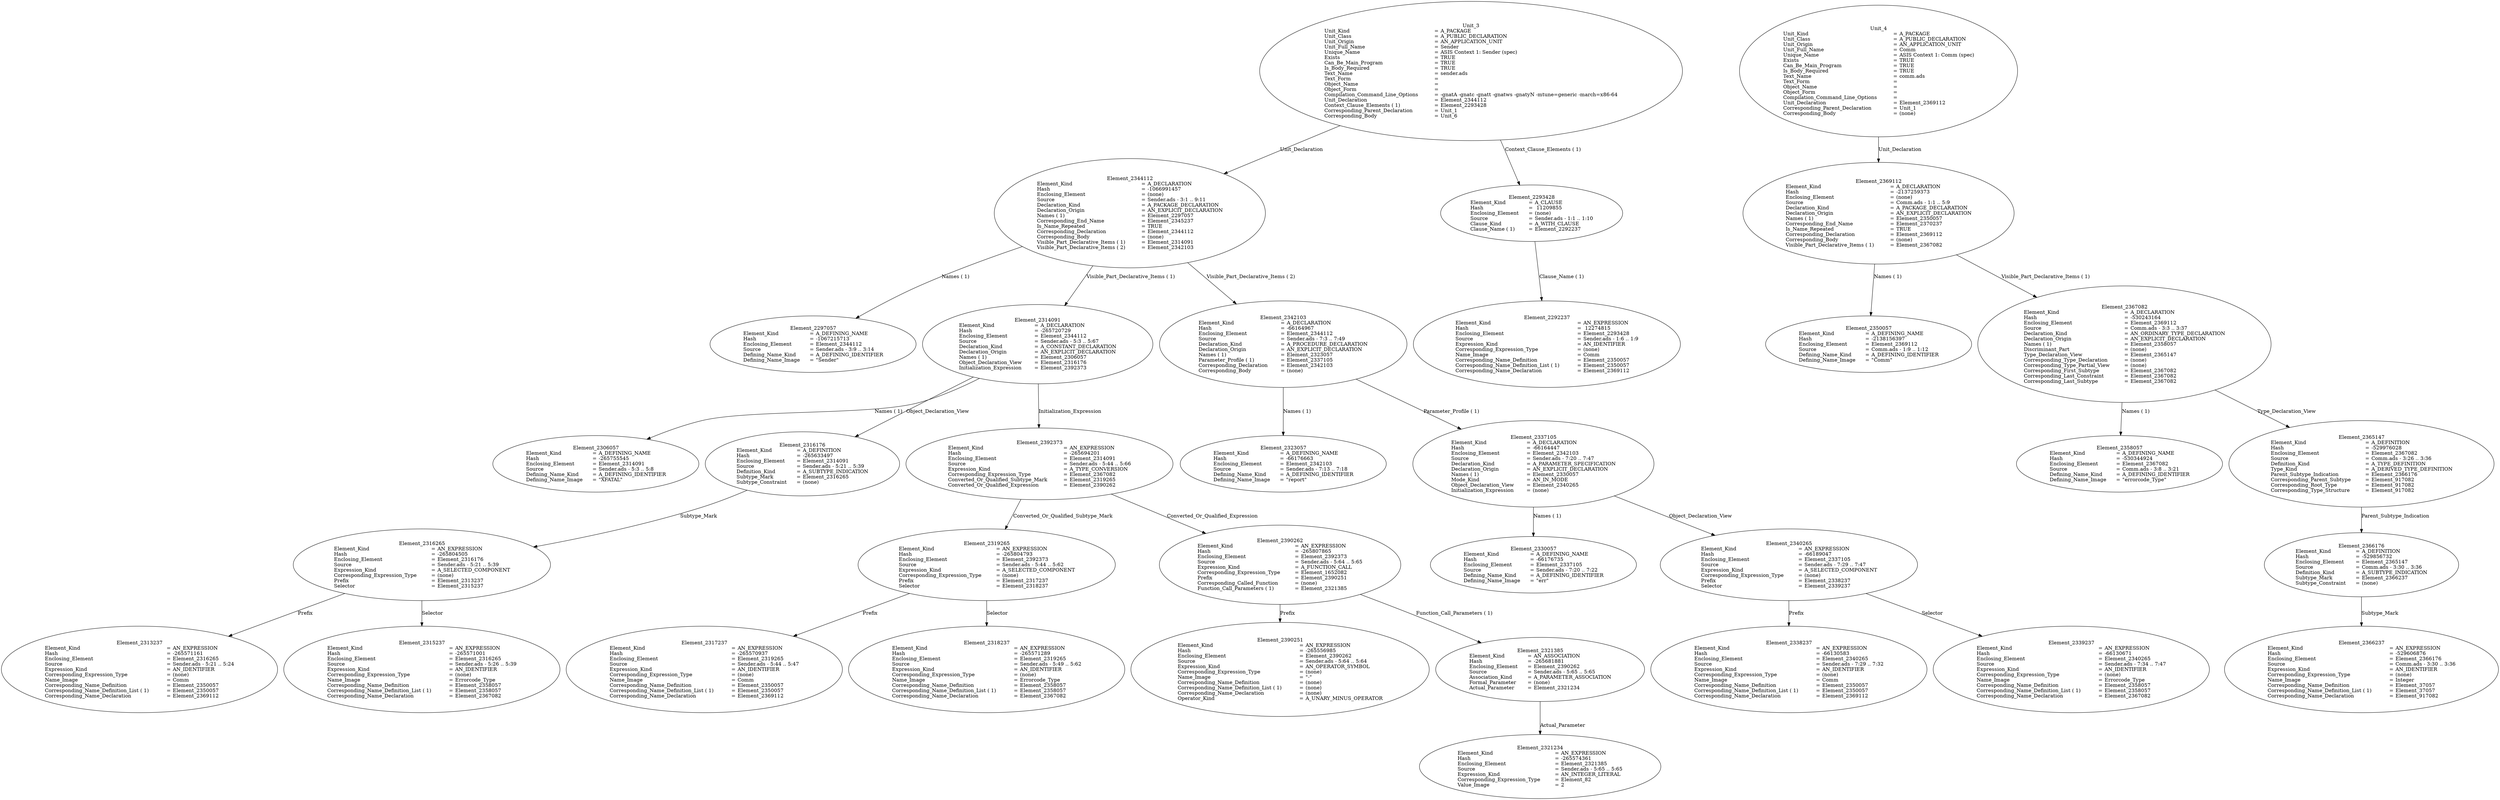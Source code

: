 digraph "sender.adt" {
  Unit_3 -> Element_2344112
      [ label=Unit_Declaration ];
  Unit_3 -> Element_2293428
      [ label="Context_Clause_Elements ( 1)" ];
  Unit_3
      [ label=<<TABLE BORDER="0" CELLBORDER="0" CELLSPACING="0" CELLPADDING="0"> 
          <TR><TD COLSPAN="3">Unit_3</TD></TR>
          <TR><TD ALIGN="LEFT">Unit_Kind   </TD><TD> = </TD><TD ALIGN="LEFT">A_PACKAGE</TD></TR>
          <TR><TD ALIGN="LEFT">Unit_Class   </TD><TD> = </TD><TD ALIGN="LEFT">A_PUBLIC_DECLARATION</TD></TR>
          <TR><TD ALIGN="LEFT">Unit_Origin   </TD><TD> = </TD><TD ALIGN="LEFT">AN_APPLICATION_UNIT</TD></TR>
          <TR><TD ALIGN="LEFT">Unit_Full_Name    </TD><TD> = </TD><TD ALIGN="LEFT">Sender</TD></TR>
          <TR><TD ALIGN="LEFT">Unique_Name   </TD><TD> = </TD><TD ALIGN="LEFT">ASIS Context 1: Sender (spec)</TD></TR>
          <TR><TD ALIGN="LEFT">Exists  </TD><TD> = </TD><TD ALIGN="LEFT">TRUE</TD></TR>
          <TR><TD ALIGN="LEFT">Can_Be_Main_Program     </TD><TD> = </TD><TD ALIGN="LEFT">TRUE</TD></TR>
          <TR><TD ALIGN="LEFT">Is_Body_Required     </TD><TD> = </TD><TD ALIGN="LEFT">TRUE</TD></TR>
          <TR><TD ALIGN="LEFT">Text_Name   </TD><TD> = </TD><TD ALIGN="LEFT">sender.ads</TD></TR>
          <TR><TD ALIGN="LEFT">Text_Form   </TD><TD> = </TD><TD ALIGN="LEFT"></TD></TR>
          <TR><TD ALIGN="LEFT">Object_Name   </TD><TD> = </TD><TD ALIGN="LEFT"></TD></TR>
          <TR><TD ALIGN="LEFT">Object_Form   </TD><TD> = </TD><TD ALIGN="LEFT"></TD></TR>
          <TR><TD ALIGN="LEFT">Compilation_Command_Line_Options         </TD><TD> = </TD><TD ALIGN="LEFT">-gnatA -gnatc -gnatt -gnatws -gnatyN -mtune=generic -march=x86-64</TD></TR>
          <TR><TD ALIGN="LEFT">Unit_Declaration     </TD><TD> = </TD><TD ALIGN="LEFT">Element_2344112</TD></TR>
          <TR><TD ALIGN="LEFT">Context_Clause_Elements ( 1)        </TD><TD> = </TD><TD ALIGN="LEFT">Element_2293428</TD></TR>
          <TR><TD ALIGN="LEFT">Corresponding_Parent_Declaration         </TD><TD> = </TD><TD ALIGN="LEFT">Unit_1</TD></TR>
          <TR><TD ALIGN="LEFT">Corresponding_Body     </TD><TD> = </TD><TD ALIGN="LEFT">Unit_6</TD></TR>
          </TABLE>> ];
  Element_2293428 -> Element_2292237
      [ label="Clause_Name ( 1)" ];
  Element_2293428
      [ label=<<TABLE BORDER="0" CELLBORDER="0" CELLSPACING="0" CELLPADDING="0"> 
          <TR><TD COLSPAN="3">Element_2293428</TD></TR>
          <TR><TD ALIGN="LEFT">Element_Kind    </TD><TD> = </TD><TD ALIGN="LEFT">A_CLAUSE</TD></TR>
          <TR><TD ALIGN="LEFT">Hash  </TD><TD> = </TD><TD ALIGN="LEFT"> 11209855</TD></TR>
          <TR><TD ALIGN="LEFT">Enclosing_Element     </TD><TD> = </TD><TD ALIGN="LEFT">(none)</TD></TR>
          <TR><TD ALIGN="LEFT">Source  </TD><TD> = </TD><TD ALIGN="LEFT">Sender.ads - 1:1 .. 1:10</TD></TR>
          <TR><TD ALIGN="LEFT">Clause_Kind   </TD><TD> = </TD><TD ALIGN="LEFT">A_WITH_CLAUSE</TD></TR>
          <TR><TD ALIGN="LEFT">Clause_Name ( 1)     </TD><TD> = </TD><TD ALIGN="LEFT">Element_2292237</TD></TR>
          </TABLE>> ];
  Element_2292237
      [ label=<<TABLE BORDER="0" CELLBORDER="0" CELLSPACING="0" CELLPADDING="0"> 
          <TR><TD COLSPAN="3">Element_2292237</TD></TR>
          <TR><TD ALIGN="LEFT">Element_Kind    </TD><TD> = </TD><TD ALIGN="LEFT">AN_EXPRESSION</TD></TR>
          <TR><TD ALIGN="LEFT">Hash  </TD><TD> = </TD><TD ALIGN="LEFT"> 12274815</TD></TR>
          <TR><TD ALIGN="LEFT">Enclosing_Element     </TD><TD> = </TD><TD ALIGN="LEFT">Element_2293428</TD></TR>
          <TR><TD ALIGN="LEFT">Source  </TD><TD> = </TD><TD ALIGN="LEFT">Sender.ads - 1:6 .. 1:9</TD></TR>
          <TR><TD ALIGN="LEFT">Expression_Kind    </TD><TD> = </TD><TD ALIGN="LEFT">AN_IDENTIFIER</TD></TR>
          <TR><TD ALIGN="LEFT">Corresponding_Expression_Type        </TD><TD> = </TD><TD ALIGN="LEFT">(none)</TD></TR>
          <TR><TD ALIGN="LEFT">Name_Image   </TD><TD> = </TD><TD ALIGN="LEFT">Comm</TD></TR>
          <TR><TD ALIGN="LEFT">Corresponding_Name_Definition        </TD><TD> = </TD><TD ALIGN="LEFT">Element_2350057</TD></TR>
          <TR><TD ALIGN="LEFT">Corresponding_Name_Definition_List ( 1)          </TD><TD> = </TD><TD ALIGN="LEFT">Element_2350057</TD></TR>
          <TR><TD ALIGN="LEFT">Corresponding_Name_Declaration        </TD><TD> = </TD><TD ALIGN="LEFT">Element_2369112</TD></TR>
          </TABLE>> ];
  Element_2344112 -> Element_2297057
      [ label="Names ( 1)" ];
  Element_2344112 -> Element_2314091
      [ label="Visible_Part_Declarative_Items ( 1)" ];
  Element_2344112 -> Element_2342103
      [ label="Visible_Part_Declarative_Items ( 2)" ];
  Element_2344112
      [ label=<<TABLE BORDER="0" CELLBORDER="0" CELLSPACING="0" CELLPADDING="0"> 
          <TR><TD COLSPAN="3">Element_2344112</TD></TR>
          <TR><TD ALIGN="LEFT">Element_Kind    </TD><TD> = </TD><TD ALIGN="LEFT">A_DECLARATION</TD></TR>
          <TR><TD ALIGN="LEFT">Hash  </TD><TD> = </TD><TD ALIGN="LEFT">-1066991457</TD></TR>
          <TR><TD ALIGN="LEFT">Enclosing_Element     </TD><TD> = </TD><TD ALIGN="LEFT">(none)</TD></TR>
          <TR><TD ALIGN="LEFT">Source  </TD><TD> = </TD><TD ALIGN="LEFT">Sender.ads - 3:1 .. 9:11</TD></TR>
          <TR><TD ALIGN="LEFT">Declaration_Kind     </TD><TD> = </TD><TD ALIGN="LEFT">A_PACKAGE_DECLARATION</TD></TR>
          <TR><TD ALIGN="LEFT">Declaration_Origin     </TD><TD> = </TD><TD ALIGN="LEFT">AN_EXPLICIT_DECLARATION</TD></TR>
          <TR><TD ALIGN="LEFT">Names ( 1)   </TD><TD> = </TD><TD ALIGN="LEFT">Element_2297057</TD></TR>
          <TR><TD ALIGN="LEFT">Corresponding_End_Name      </TD><TD> = </TD><TD ALIGN="LEFT">Element_2345237</TD></TR>
          <TR><TD ALIGN="LEFT">Is_Name_Repeated     </TD><TD> = </TD><TD ALIGN="LEFT">TRUE</TD></TR>
          <TR><TD ALIGN="LEFT">Corresponding_Declaration       </TD><TD> = </TD><TD ALIGN="LEFT">Element_2344112</TD></TR>
          <TR><TD ALIGN="LEFT">Corresponding_Body     </TD><TD> = </TD><TD ALIGN="LEFT">(none)</TD></TR>
          <TR><TD ALIGN="LEFT">Visible_Part_Declarative_Items ( 1)         </TD><TD> = </TD><TD ALIGN="LEFT">Element_2314091</TD></TR>
          <TR><TD ALIGN="LEFT">Visible_Part_Declarative_Items ( 2)         </TD><TD> = </TD><TD ALIGN="LEFT">Element_2342103</TD></TR>
          </TABLE>> ];
  Element_2297057
      [ label=<<TABLE BORDER="0" CELLBORDER="0" CELLSPACING="0" CELLPADDING="0"> 
          <TR><TD COLSPAN="3">Element_2297057</TD></TR>
          <TR><TD ALIGN="LEFT">Element_Kind    </TD><TD> = </TD><TD ALIGN="LEFT">A_DEFINING_NAME</TD></TR>
          <TR><TD ALIGN="LEFT">Hash  </TD><TD> = </TD><TD ALIGN="LEFT">-1067215713</TD></TR>
          <TR><TD ALIGN="LEFT">Enclosing_Element     </TD><TD> = </TD><TD ALIGN="LEFT">Element_2344112</TD></TR>
          <TR><TD ALIGN="LEFT">Source  </TD><TD> = </TD><TD ALIGN="LEFT">Sender.ads - 3:9 .. 3:14</TD></TR>
          <TR><TD ALIGN="LEFT">Defining_Name_Kind     </TD><TD> = </TD><TD ALIGN="LEFT">A_DEFINING_IDENTIFIER</TD></TR>
          <TR><TD ALIGN="LEFT">Defining_Name_Image     </TD><TD> = </TD><TD ALIGN="LEFT">"Sender"</TD></TR>
          </TABLE>> ];
  Element_2314091 -> Element_2306057
      [ label="Names ( 1)" ];
  Element_2314091 -> Element_2316176
      [ label=Object_Declaration_View ];
  Element_2314091 -> Element_2392373
      [ label=Initialization_Expression ];
  Element_2314091
      [ label=<<TABLE BORDER="0" CELLBORDER="0" CELLSPACING="0" CELLPADDING="0"> 
          <TR><TD COLSPAN="3">Element_2314091</TD></TR>
          <TR><TD ALIGN="LEFT">Element_Kind    </TD><TD> = </TD><TD ALIGN="LEFT">A_DECLARATION</TD></TR>
          <TR><TD ALIGN="LEFT">Hash  </TD><TD> = </TD><TD ALIGN="LEFT">-265720729</TD></TR>
          <TR><TD ALIGN="LEFT">Enclosing_Element     </TD><TD> = </TD><TD ALIGN="LEFT">Element_2344112</TD></TR>
          <TR><TD ALIGN="LEFT">Source  </TD><TD> = </TD><TD ALIGN="LEFT">Sender.ads - 5:3 .. 5:67</TD></TR>
          <TR><TD ALIGN="LEFT">Declaration_Kind     </TD><TD> = </TD><TD ALIGN="LEFT">A_CONSTANT_DECLARATION</TD></TR>
          <TR><TD ALIGN="LEFT">Declaration_Origin     </TD><TD> = </TD><TD ALIGN="LEFT">AN_EXPLICIT_DECLARATION</TD></TR>
          <TR><TD ALIGN="LEFT">Names ( 1)   </TD><TD> = </TD><TD ALIGN="LEFT">Element_2306057</TD></TR>
          <TR><TD ALIGN="LEFT">Object_Declaration_View      </TD><TD> = </TD><TD ALIGN="LEFT">Element_2316176</TD></TR>
          <TR><TD ALIGN="LEFT">Initialization_Expression       </TD><TD> = </TD><TD ALIGN="LEFT">Element_2392373</TD></TR>
          </TABLE>> ];
  Element_2306057
      [ label=<<TABLE BORDER="0" CELLBORDER="0" CELLSPACING="0" CELLPADDING="0"> 
          <TR><TD COLSPAN="3">Element_2306057</TD></TR>
          <TR><TD ALIGN="LEFT">Element_Kind    </TD><TD> = </TD><TD ALIGN="LEFT">A_DEFINING_NAME</TD></TR>
          <TR><TD ALIGN="LEFT">Hash  </TD><TD> = </TD><TD ALIGN="LEFT">-265755545</TD></TR>
          <TR><TD ALIGN="LEFT">Enclosing_Element     </TD><TD> = </TD><TD ALIGN="LEFT">Element_2314091</TD></TR>
          <TR><TD ALIGN="LEFT">Source  </TD><TD> = </TD><TD ALIGN="LEFT">Sender.ads - 5:3 .. 5:8</TD></TR>
          <TR><TD ALIGN="LEFT">Defining_Name_Kind     </TD><TD> = </TD><TD ALIGN="LEFT">A_DEFINING_IDENTIFIER</TD></TR>
          <TR><TD ALIGN="LEFT">Defining_Name_Image     </TD><TD> = </TD><TD ALIGN="LEFT">"XFATAL"</TD></TR>
          </TABLE>> ];
  Element_2316176 -> Element_2316265
      [ label=Subtype_Mark ];
  Element_2316176
      [ label=<<TABLE BORDER="0" CELLBORDER="0" CELLSPACING="0" CELLPADDING="0"> 
          <TR><TD COLSPAN="3">Element_2316176</TD></TR>
          <TR><TD ALIGN="LEFT">Element_Kind    </TD><TD> = </TD><TD ALIGN="LEFT">A_DEFINITION</TD></TR>
          <TR><TD ALIGN="LEFT">Hash  </TD><TD> = </TD><TD ALIGN="LEFT">-265633497</TD></TR>
          <TR><TD ALIGN="LEFT">Enclosing_Element     </TD><TD> = </TD><TD ALIGN="LEFT">Element_2314091</TD></TR>
          <TR><TD ALIGN="LEFT">Source  </TD><TD> = </TD><TD ALIGN="LEFT">Sender.ads - 5:21 .. 5:39</TD></TR>
          <TR><TD ALIGN="LEFT">Definition_Kind    </TD><TD> = </TD><TD ALIGN="LEFT">A_SUBTYPE_INDICATION</TD></TR>
          <TR><TD ALIGN="LEFT">Subtype_Mark    </TD><TD> = </TD><TD ALIGN="LEFT">Element_2316265</TD></TR>
          <TR><TD ALIGN="LEFT">Subtype_Constraint     </TD><TD> = </TD><TD ALIGN="LEFT">(none)</TD></TR>
          </TABLE>> ];
  Element_2316265 -> Element_2313237
      [ label=Prefix ];
  Element_2316265 -> Element_2315237
      [ label=Selector ];
  Element_2316265
      [ label=<<TABLE BORDER="0" CELLBORDER="0" CELLSPACING="0" CELLPADDING="0"> 
          <TR><TD COLSPAN="3">Element_2316265</TD></TR>
          <TR><TD ALIGN="LEFT">Element_Kind    </TD><TD> = </TD><TD ALIGN="LEFT">AN_EXPRESSION</TD></TR>
          <TR><TD ALIGN="LEFT">Hash  </TD><TD> = </TD><TD ALIGN="LEFT">-265804505</TD></TR>
          <TR><TD ALIGN="LEFT">Enclosing_Element     </TD><TD> = </TD><TD ALIGN="LEFT">Element_2316176</TD></TR>
          <TR><TD ALIGN="LEFT">Source  </TD><TD> = </TD><TD ALIGN="LEFT">Sender.ads - 5:21 .. 5:39</TD></TR>
          <TR><TD ALIGN="LEFT">Expression_Kind    </TD><TD> = </TD><TD ALIGN="LEFT">A_SELECTED_COMPONENT</TD></TR>
          <TR><TD ALIGN="LEFT">Corresponding_Expression_Type        </TD><TD> = </TD><TD ALIGN="LEFT">(none)</TD></TR>
          <TR><TD ALIGN="LEFT">Prefix  </TD><TD> = </TD><TD ALIGN="LEFT">Element_2313237</TD></TR>
          <TR><TD ALIGN="LEFT">Selector   </TD><TD> = </TD><TD ALIGN="LEFT">Element_2315237</TD></TR>
          </TABLE>> ];
  Element_2313237
      [ label=<<TABLE BORDER="0" CELLBORDER="0" CELLSPACING="0" CELLPADDING="0"> 
          <TR><TD COLSPAN="3">Element_2313237</TD></TR>
          <TR><TD ALIGN="LEFT">Element_Kind    </TD><TD> = </TD><TD ALIGN="LEFT">AN_EXPRESSION</TD></TR>
          <TR><TD ALIGN="LEFT">Hash  </TD><TD> = </TD><TD ALIGN="LEFT">-265571161</TD></TR>
          <TR><TD ALIGN="LEFT">Enclosing_Element     </TD><TD> = </TD><TD ALIGN="LEFT">Element_2316265</TD></TR>
          <TR><TD ALIGN="LEFT">Source  </TD><TD> = </TD><TD ALIGN="LEFT">Sender.ads - 5:21 .. 5:24</TD></TR>
          <TR><TD ALIGN="LEFT">Expression_Kind    </TD><TD> = </TD><TD ALIGN="LEFT">AN_IDENTIFIER</TD></TR>
          <TR><TD ALIGN="LEFT">Corresponding_Expression_Type        </TD><TD> = </TD><TD ALIGN="LEFT">(none)</TD></TR>
          <TR><TD ALIGN="LEFT">Name_Image   </TD><TD> = </TD><TD ALIGN="LEFT">Comm</TD></TR>
          <TR><TD ALIGN="LEFT">Corresponding_Name_Definition        </TD><TD> = </TD><TD ALIGN="LEFT">Element_2350057</TD></TR>
          <TR><TD ALIGN="LEFT">Corresponding_Name_Definition_List ( 1)          </TD><TD> = </TD><TD ALIGN="LEFT">Element_2350057</TD></TR>
          <TR><TD ALIGN="LEFT">Corresponding_Name_Declaration        </TD><TD> = </TD><TD ALIGN="LEFT">Element_2369112</TD></TR>
          </TABLE>> ];
  Element_2315237
      [ label=<<TABLE BORDER="0" CELLBORDER="0" CELLSPACING="0" CELLPADDING="0"> 
          <TR><TD COLSPAN="3">Element_2315237</TD></TR>
          <TR><TD ALIGN="LEFT">Element_Kind    </TD><TD> = </TD><TD ALIGN="LEFT">AN_EXPRESSION</TD></TR>
          <TR><TD ALIGN="LEFT">Hash  </TD><TD> = </TD><TD ALIGN="LEFT">-265571001</TD></TR>
          <TR><TD ALIGN="LEFT">Enclosing_Element     </TD><TD> = </TD><TD ALIGN="LEFT">Element_2316265</TD></TR>
          <TR><TD ALIGN="LEFT">Source  </TD><TD> = </TD><TD ALIGN="LEFT">Sender.ads - 5:26 .. 5:39</TD></TR>
          <TR><TD ALIGN="LEFT">Expression_Kind    </TD><TD> = </TD><TD ALIGN="LEFT">AN_IDENTIFIER</TD></TR>
          <TR><TD ALIGN="LEFT">Corresponding_Expression_Type        </TD><TD> = </TD><TD ALIGN="LEFT">(none)</TD></TR>
          <TR><TD ALIGN="LEFT">Name_Image   </TD><TD> = </TD><TD ALIGN="LEFT">Errorcode_Type</TD></TR>
          <TR><TD ALIGN="LEFT">Corresponding_Name_Definition        </TD><TD> = </TD><TD ALIGN="LEFT">Element_2358057</TD></TR>
          <TR><TD ALIGN="LEFT">Corresponding_Name_Definition_List ( 1)          </TD><TD> = </TD><TD ALIGN="LEFT">Element_2358057</TD></TR>
          <TR><TD ALIGN="LEFT">Corresponding_Name_Declaration        </TD><TD> = </TD><TD ALIGN="LEFT">Element_2367082</TD></TR>
          </TABLE>> ];
  Element_2392373 -> Element_2319265
      [ label=Converted_Or_Qualified_Subtype_Mark ];
  Element_2392373 -> Element_2390262
      [ label=Converted_Or_Qualified_Expression ];
  Element_2392373
      [ label=<<TABLE BORDER="0" CELLBORDER="0" CELLSPACING="0" CELLPADDING="0"> 
          <TR><TD COLSPAN="3">Element_2392373</TD></TR>
          <TR><TD ALIGN="LEFT">Element_Kind    </TD><TD> = </TD><TD ALIGN="LEFT">AN_EXPRESSION</TD></TR>
          <TR><TD ALIGN="LEFT">Hash  </TD><TD> = </TD><TD ALIGN="LEFT">-265694201</TD></TR>
          <TR><TD ALIGN="LEFT">Enclosing_Element     </TD><TD> = </TD><TD ALIGN="LEFT">Element_2314091</TD></TR>
          <TR><TD ALIGN="LEFT">Source  </TD><TD> = </TD><TD ALIGN="LEFT">Sender.ads - 5:44 .. 5:66</TD></TR>
          <TR><TD ALIGN="LEFT">Expression_Kind    </TD><TD> = </TD><TD ALIGN="LEFT">A_TYPE_CONVERSION</TD></TR>
          <TR><TD ALIGN="LEFT">Corresponding_Expression_Type        </TD><TD> = </TD><TD ALIGN="LEFT">Element_2367082</TD></TR>
          <TR><TD ALIGN="LEFT">Converted_Or_Qualified_Subtype_Mark         </TD><TD> = </TD><TD ALIGN="LEFT">Element_2319265</TD></TR>
          <TR><TD ALIGN="LEFT">Converted_Or_Qualified_Expression         </TD><TD> = </TD><TD ALIGN="LEFT">Element_2390262</TD></TR>
          </TABLE>> ];
  Element_2319265 -> Element_2317237
      [ label=Prefix ];
  Element_2319265 -> Element_2318237
      [ label=Selector ];
  Element_2319265
      [ label=<<TABLE BORDER="0" CELLBORDER="0" CELLSPACING="0" CELLPADDING="0"> 
          <TR><TD COLSPAN="3">Element_2319265</TD></TR>
          <TR><TD ALIGN="LEFT">Element_Kind    </TD><TD> = </TD><TD ALIGN="LEFT">AN_EXPRESSION</TD></TR>
          <TR><TD ALIGN="LEFT">Hash  </TD><TD> = </TD><TD ALIGN="LEFT">-265804793</TD></TR>
          <TR><TD ALIGN="LEFT">Enclosing_Element     </TD><TD> = </TD><TD ALIGN="LEFT">Element_2392373</TD></TR>
          <TR><TD ALIGN="LEFT">Source  </TD><TD> = </TD><TD ALIGN="LEFT">Sender.ads - 5:44 .. 5:62</TD></TR>
          <TR><TD ALIGN="LEFT">Expression_Kind    </TD><TD> = </TD><TD ALIGN="LEFT">A_SELECTED_COMPONENT</TD></TR>
          <TR><TD ALIGN="LEFT">Corresponding_Expression_Type        </TD><TD> = </TD><TD ALIGN="LEFT">(none)</TD></TR>
          <TR><TD ALIGN="LEFT">Prefix  </TD><TD> = </TD><TD ALIGN="LEFT">Element_2317237</TD></TR>
          <TR><TD ALIGN="LEFT">Selector   </TD><TD> = </TD><TD ALIGN="LEFT">Element_2318237</TD></TR>
          </TABLE>> ];
  Element_2317237
      [ label=<<TABLE BORDER="0" CELLBORDER="0" CELLSPACING="0" CELLPADDING="0"> 
          <TR><TD COLSPAN="3">Element_2317237</TD></TR>
          <TR><TD ALIGN="LEFT">Element_Kind    </TD><TD> = </TD><TD ALIGN="LEFT">AN_EXPRESSION</TD></TR>
          <TR><TD ALIGN="LEFT">Hash  </TD><TD> = </TD><TD ALIGN="LEFT">-265570937</TD></TR>
          <TR><TD ALIGN="LEFT">Enclosing_Element     </TD><TD> = </TD><TD ALIGN="LEFT">Element_2319265</TD></TR>
          <TR><TD ALIGN="LEFT">Source  </TD><TD> = </TD><TD ALIGN="LEFT">Sender.ads - 5:44 .. 5:47</TD></TR>
          <TR><TD ALIGN="LEFT">Expression_Kind    </TD><TD> = </TD><TD ALIGN="LEFT">AN_IDENTIFIER</TD></TR>
          <TR><TD ALIGN="LEFT">Corresponding_Expression_Type        </TD><TD> = </TD><TD ALIGN="LEFT">(none)</TD></TR>
          <TR><TD ALIGN="LEFT">Name_Image   </TD><TD> = </TD><TD ALIGN="LEFT">Comm</TD></TR>
          <TR><TD ALIGN="LEFT">Corresponding_Name_Definition        </TD><TD> = </TD><TD ALIGN="LEFT">Element_2350057</TD></TR>
          <TR><TD ALIGN="LEFT">Corresponding_Name_Definition_List ( 1)          </TD><TD> = </TD><TD ALIGN="LEFT">Element_2350057</TD></TR>
          <TR><TD ALIGN="LEFT">Corresponding_Name_Declaration        </TD><TD> = </TD><TD ALIGN="LEFT">Element_2369112</TD></TR>
          </TABLE>> ];
  Element_2318237
      [ label=<<TABLE BORDER="0" CELLBORDER="0" CELLSPACING="0" CELLPADDING="0"> 
          <TR><TD COLSPAN="3">Element_2318237</TD></TR>
          <TR><TD ALIGN="LEFT">Element_Kind    </TD><TD> = </TD><TD ALIGN="LEFT">AN_EXPRESSION</TD></TR>
          <TR><TD ALIGN="LEFT">Hash  </TD><TD> = </TD><TD ALIGN="LEFT">-265571289</TD></TR>
          <TR><TD ALIGN="LEFT">Enclosing_Element     </TD><TD> = </TD><TD ALIGN="LEFT">Element_2319265</TD></TR>
          <TR><TD ALIGN="LEFT">Source  </TD><TD> = </TD><TD ALIGN="LEFT">Sender.ads - 5:49 .. 5:62</TD></TR>
          <TR><TD ALIGN="LEFT">Expression_Kind    </TD><TD> = </TD><TD ALIGN="LEFT">AN_IDENTIFIER</TD></TR>
          <TR><TD ALIGN="LEFT">Corresponding_Expression_Type        </TD><TD> = </TD><TD ALIGN="LEFT">(none)</TD></TR>
          <TR><TD ALIGN="LEFT">Name_Image   </TD><TD> = </TD><TD ALIGN="LEFT">Errorcode_Type</TD></TR>
          <TR><TD ALIGN="LEFT">Corresponding_Name_Definition        </TD><TD> = </TD><TD ALIGN="LEFT">Element_2358057</TD></TR>
          <TR><TD ALIGN="LEFT">Corresponding_Name_Definition_List ( 1)          </TD><TD> = </TD><TD ALIGN="LEFT">Element_2358057</TD></TR>
          <TR><TD ALIGN="LEFT">Corresponding_Name_Declaration        </TD><TD> = </TD><TD ALIGN="LEFT">Element_2367082</TD></TR>
          </TABLE>> ];
  Element_2390262 -> Element_2390251
      [ label=Prefix ];
  Element_2390262 -> Element_2321385
      [ label="Function_Call_Parameters ( 1)" ];
  Element_2390262
      [ label=<<TABLE BORDER="0" CELLBORDER="0" CELLSPACING="0" CELLPADDING="0"> 
          <TR><TD COLSPAN="3">Element_2390262</TD></TR>
          <TR><TD ALIGN="LEFT">Element_Kind    </TD><TD> = </TD><TD ALIGN="LEFT">AN_EXPRESSION</TD></TR>
          <TR><TD ALIGN="LEFT">Hash  </TD><TD> = </TD><TD ALIGN="LEFT">-265807865</TD></TR>
          <TR><TD ALIGN="LEFT">Enclosing_Element     </TD><TD> = </TD><TD ALIGN="LEFT">Element_2392373</TD></TR>
          <TR><TD ALIGN="LEFT">Source  </TD><TD> = </TD><TD ALIGN="LEFT">Sender.ads - 5:64 .. 5:65</TD></TR>
          <TR><TD ALIGN="LEFT">Expression_Kind    </TD><TD> = </TD><TD ALIGN="LEFT">A_FUNCTION_CALL</TD></TR>
          <TR><TD ALIGN="LEFT">Corresponding_Expression_Type        </TD><TD> = </TD><TD ALIGN="LEFT">Element_1652082</TD></TR>
          <TR><TD ALIGN="LEFT">Prefix  </TD><TD> = </TD><TD ALIGN="LEFT">Element_2390251</TD></TR>
          <TR><TD ALIGN="LEFT">Corresponding_Called_Function        </TD><TD> = </TD><TD ALIGN="LEFT">(none)</TD></TR>
          <TR><TD ALIGN="LEFT">Function_Call_Parameters ( 1)        </TD><TD> = </TD><TD ALIGN="LEFT">Element_2321385</TD></TR>
          </TABLE>> ];
  Element_2390251
      [ label=<<TABLE BORDER="0" CELLBORDER="0" CELLSPACING="0" CELLPADDING="0"> 
          <TR><TD COLSPAN="3">Element_2390251</TD></TR>
          <TR><TD ALIGN="LEFT">Element_Kind    </TD><TD> = </TD><TD ALIGN="LEFT">AN_EXPRESSION</TD></TR>
          <TR><TD ALIGN="LEFT">Hash  </TD><TD> = </TD><TD ALIGN="LEFT">-265556985</TD></TR>
          <TR><TD ALIGN="LEFT">Enclosing_Element     </TD><TD> = </TD><TD ALIGN="LEFT">Element_2390262</TD></TR>
          <TR><TD ALIGN="LEFT">Source  </TD><TD> = </TD><TD ALIGN="LEFT">Sender.ads - 5:64 .. 5:64</TD></TR>
          <TR><TD ALIGN="LEFT">Expression_Kind    </TD><TD> = </TD><TD ALIGN="LEFT">AN_OPERATOR_SYMBOL</TD></TR>
          <TR><TD ALIGN="LEFT">Corresponding_Expression_Type        </TD><TD> = </TD><TD ALIGN="LEFT">(none)</TD></TR>
          <TR><TD ALIGN="LEFT">Name_Image   </TD><TD> = </TD><TD ALIGN="LEFT">"-"</TD></TR>
          <TR><TD ALIGN="LEFT">Corresponding_Name_Definition        </TD><TD> = </TD><TD ALIGN="LEFT">(none)</TD></TR>
          <TR><TD ALIGN="LEFT">Corresponding_Name_Definition_List ( 1)          </TD><TD> = </TD><TD ALIGN="LEFT">(none)</TD></TR>
          <TR><TD ALIGN="LEFT">Corresponding_Name_Declaration        </TD><TD> = </TD><TD ALIGN="LEFT">(none)</TD></TR>
          <TR><TD ALIGN="LEFT">Operator_Kind    </TD><TD> = </TD><TD ALIGN="LEFT">A_UNARY_MINUS_OPERATOR</TD></TR>
          </TABLE>> ];
  Element_2321385 -> Element_2321234
      [ label=Actual_Parameter ];
  Element_2321385
      [ label=<<TABLE BORDER="0" CELLBORDER="0" CELLSPACING="0" CELLPADDING="0"> 
          <TR><TD COLSPAN="3">Element_2321385</TD></TR>
          <TR><TD ALIGN="LEFT">Element_Kind    </TD><TD> = </TD><TD ALIGN="LEFT">AN_ASSOCIATION</TD></TR>
          <TR><TD ALIGN="LEFT">Hash  </TD><TD> = </TD><TD ALIGN="LEFT">-265681881</TD></TR>
          <TR><TD ALIGN="LEFT">Enclosing_Element     </TD><TD> = </TD><TD ALIGN="LEFT">Element_2390262</TD></TR>
          <TR><TD ALIGN="LEFT">Source  </TD><TD> = </TD><TD ALIGN="LEFT">Sender.ads - 5:65 .. 5:65</TD></TR>
          <TR><TD ALIGN="LEFT">Association_Kind     </TD><TD> = </TD><TD ALIGN="LEFT">A_PARAMETER_ASSOCIATION</TD></TR>
          <TR><TD ALIGN="LEFT">Formal_Parameter     </TD><TD> = </TD><TD ALIGN="LEFT">(none)</TD></TR>
          <TR><TD ALIGN="LEFT">Actual_Parameter     </TD><TD> = </TD><TD ALIGN="LEFT">Element_2321234</TD></TR>
          </TABLE>> ];
  Element_2321234
      [ label=<<TABLE BORDER="0" CELLBORDER="0" CELLSPACING="0" CELLPADDING="0"> 
          <TR><TD COLSPAN="3">Element_2321234</TD></TR>
          <TR><TD ALIGN="LEFT">Element_Kind    </TD><TD> = </TD><TD ALIGN="LEFT">AN_EXPRESSION</TD></TR>
          <TR><TD ALIGN="LEFT">Hash  </TD><TD> = </TD><TD ALIGN="LEFT">-265574361</TD></TR>
          <TR><TD ALIGN="LEFT">Enclosing_Element     </TD><TD> = </TD><TD ALIGN="LEFT">Element_2321385</TD></TR>
          <TR><TD ALIGN="LEFT">Source  </TD><TD> = </TD><TD ALIGN="LEFT">Sender.ads - 5:65 .. 5:65</TD></TR>
          <TR><TD ALIGN="LEFT">Expression_Kind    </TD><TD> = </TD><TD ALIGN="LEFT">AN_INTEGER_LITERAL</TD></TR>
          <TR><TD ALIGN="LEFT">Corresponding_Expression_Type        </TD><TD> = </TD><TD ALIGN="LEFT">Element_82</TD></TR>
          <TR><TD ALIGN="LEFT">Value_Image   </TD><TD> = </TD><TD ALIGN="LEFT">2</TD></TR>
          </TABLE>> ];
  Element_2342103 -> Element_2323057
      [ label="Names ( 1)" ];
  Element_2342103 -> Element_2337105
      [ label="Parameter_Profile ( 1)" ];
  Element_2342103
      [ label=<<TABLE BORDER="0" CELLBORDER="0" CELLSPACING="0" CELLPADDING="0"> 
          <TR><TD COLSPAN="3">Element_2342103</TD></TR>
          <TR><TD ALIGN="LEFT">Element_Kind    </TD><TD> = </TD><TD ALIGN="LEFT">A_DECLARATION</TD></TR>
          <TR><TD ALIGN="LEFT">Hash  </TD><TD> = </TD><TD ALIGN="LEFT">-66164967</TD></TR>
          <TR><TD ALIGN="LEFT">Enclosing_Element     </TD><TD> = </TD><TD ALIGN="LEFT">Element_2344112</TD></TR>
          <TR><TD ALIGN="LEFT">Source  </TD><TD> = </TD><TD ALIGN="LEFT">Sender.ads - 7:3 .. 7:49</TD></TR>
          <TR><TD ALIGN="LEFT">Declaration_Kind     </TD><TD> = </TD><TD ALIGN="LEFT">A_PROCEDURE_DECLARATION</TD></TR>
          <TR><TD ALIGN="LEFT">Declaration_Origin     </TD><TD> = </TD><TD ALIGN="LEFT">AN_EXPLICIT_DECLARATION</TD></TR>
          <TR><TD ALIGN="LEFT">Names ( 1)   </TD><TD> = </TD><TD ALIGN="LEFT">Element_2323057</TD></TR>
          <TR><TD ALIGN="LEFT">Parameter_Profile ( 1)      </TD><TD> = </TD><TD ALIGN="LEFT">Element_2337105</TD></TR>
          <TR><TD ALIGN="LEFT">Corresponding_Declaration       </TD><TD> = </TD><TD ALIGN="LEFT">Element_2342103</TD></TR>
          <TR><TD ALIGN="LEFT">Corresponding_Body     </TD><TD> = </TD><TD ALIGN="LEFT">(none)</TD></TR>
          </TABLE>> ];
  Element_2323057
      [ label=<<TABLE BORDER="0" CELLBORDER="0" CELLSPACING="0" CELLPADDING="0"> 
          <TR><TD COLSPAN="3">Element_2323057</TD></TR>
          <TR><TD ALIGN="LEFT">Element_Kind    </TD><TD> = </TD><TD ALIGN="LEFT">A_DEFINING_NAME</TD></TR>
          <TR><TD ALIGN="LEFT">Hash  </TD><TD> = </TD><TD ALIGN="LEFT">-66176663</TD></TR>
          <TR><TD ALIGN="LEFT">Enclosing_Element     </TD><TD> = </TD><TD ALIGN="LEFT">Element_2342103</TD></TR>
          <TR><TD ALIGN="LEFT">Source  </TD><TD> = </TD><TD ALIGN="LEFT">Sender.ads - 7:13 .. 7:18</TD></TR>
          <TR><TD ALIGN="LEFT">Defining_Name_Kind     </TD><TD> = </TD><TD ALIGN="LEFT">A_DEFINING_IDENTIFIER</TD></TR>
          <TR><TD ALIGN="LEFT">Defining_Name_Image     </TD><TD> = </TD><TD ALIGN="LEFT">"report"</TD></TR>
          </TABLE>> ];
  Element_2337105 -> Element_2330057
      [ label="Names ( 1)" ];
  Element_2337105 -> Element_2340265
      [ label=Object_Declaration_View ];
  Element_2337105
      [ label=<<TABLE BORDER="0" CELLBORDER="0" CELLSPACING="0" CELLPADDING="0"> 
          <TR><TD COLSPAN="3">Element_2337105</TD></TR>
          <TR><TD ALIGN="LEFT">Element_Kind    </TD><TD> = </TD><TD ALIGN="LEFT">A_DECLARATION</TD></TR>
          <TR><TD ALIGN="LEFT">Hash  </TD><TD> = </TD><TD ALIGN="LEFT">-66164447</TD></TR>
          <TR><TD ALIGN="LEFT">Enclosing_Element     </TD><TD> = </TD><TD ALIGN="LEFT">Element_2342103</TD></TR>
          <TR><TD ALIGN="LEFT">Source  </TD><TD> = </TD><TD ALIGN="LEFT">Sender.ads - 7:20 .. 7:47</TD></TR>
          <TR><TD ALIGN="LEFT">Declaration_Kind     </TD><TD> = </TD><TD ALIGN="LEFT">A_PARAMETER_SPECIFICATION</TD></TR>
          <TR><TD ALIGN="LEFT">Declaration_Origin     </TD><TD> = </TD><TD ALIGN="LEFT">AN_EXPLICIT_DECLARATION</TD></TR>
          <TR><TD ALIGN="LEFT">Names ( 1)   </TD><TD> = </TD><TD ALIGN="LEFT">Element_2330057</TD></TR>
          <TR><TD ALIGN="LEFT">Mode_Kind   </TD><TD> = </TD><TD ALIGN="LEFT">AN_IN_MODE</TD></TR>
          <TR><TD ALIGN="LEFT">Object_Declaration_View      </TD><TD> = </TD><TD ALIGN="LEFT">Element_2340265</TD></TR>
          <TR><TD ALIGN="LEFT">Initialization_Expression       </TD><TD> = </TD><TD ALIGN="LEFT">(none)</TD></TR>
          </TABLE>> ];
  Element_2330057
      [ label=<<TABLE BORDER="0" CELLBORDER="0" CELLSPACING="0" CELLPADDING="0"> 
          <TR><TD COLSPAN="3">Element_2330057</TD></TR>
          <TR><TD ALIGN="LEFT">Element_Kind    </TD><TD> = </TD><TD ALIGN="LEFT">A_DEFINING_NAME</TD></TR>
          <TR><TD ALIGN="LEFT">Hash  </TD><TD> = </TD><TD ALIGN="LEFT">-66176735</TD></TR>
          <TR><TD ALIGN="LEFT">Enclosing_Element     </TD><TD> = </TD><TD ALIGN="LEFT">Element_2337105</TD></TR>
          <TR><TD ALIGN="LEFT">Source  </TD><TD> = </TD><TD ALIGN="LEFT">Sender.ads - 7:20 .. 7:22</TD></TR>
          <TR><TD ALIGN="LEFT">Defining_Name_Kind     </TD><TD> = </TD><TD ALIGN="LEFT">A_DEFINING_IDENTIFIER</TD></TR>
          <TR><TD ALIGN="LEFT">Defining_Name_Image     </TD><TD> = </TD><TD ALIGN="LEFT">"err"</TD></TR>
          </TABLE>> ];
  Element_2340265 -> Element_2338237
      [ label=Prefix ];
  Element_2340265 -> Element_2339237
      [ label=Selector ];
  Element_2340265
      [ label=<<TABLE BORDER="0" CELLBORDER="0" CELLSPACING="0" CELLPADDING="0"> 
          <TR><TD COLSPAN="3">Element_2340265</TD></TR>
          <TR><TD ALIGN="LEFT">Element_Kind    </TD><TD> = </TD><TD ALIGN="LEFT">AN_EXPRESSION</TD></TR>
          <TR><TD ALIGN="LEFT">Hash  </TD><TD> = </TD><TD ALIGN="LEFT">-66189047</TD></TR>
          <TR><TD ALIGN="LEFT">Enclosing_Element     </TD><TD> = </TD><TD ALIGN="LEFT">Element_2337105</TD></TR>
          <TR><TD ALIGN="LEFT">Source  </TD><TD> = </TD><TD ALIGN="LEFT">Sender.ads - 7:29 .. 7:47</TD></TR>
          <TR><TD ALIGN="LEFT">Expression_Kind    </TD><TD> = </TD><TD ALIGN="LEFT">A_SELECTED_COMPONENT</TD></TR>
          <TR><TD ALIGN="LEFT">Corresponding_Expression_Type        </TD><TD> = </TD><TD ALIGN="LEFT">(none)</TD></TR>
          <TR><TD ALIGN="LEFT">Prefix  </TD><TD> = </TD><TD ALIGN="LEFT">Element_2338237</TD></TR>
          <TR><TD ALIGN="LEFT">Selector   </TD><TD> = </TD><TD ALIGN="LEFT">Element_2339237</TD></TR>
          </TABLE>> ];
  Element_2338237
      [ label=<<TABLE BORDER="0" CELLBORDER="0" CELLSPACING="0" CELLPADDING="0"> 
          <TR><TD COLSPAN="3">Element_2338237</TD></TR>
          <TR><TD ALIGN="LEFT">Element_Kind    </TD><TD> = </TD><TD ALIGN="LEFT">AN_EXPRESSION</TD></TR>
          <TR><TD ALIGN="LEFT">Hash  </TD><TD> = </TD><TD ALIGN="LEFT">-66130583</TD></TR>
          <TR><TD ALIGN="LEFT">Enclosing_Element     </TD><TD> = </TD><TD ALIGN="LEFT">Element_2340265</TD></TR>
          <TR><TD ALIGN="LEFT">Source  </TD><TD> = </TD><TD ALIGN="LEFT">Sender.ads - 7:29 .. 7:32</TD></TR>
          <TR><TD ALIGN="LEFT">Expression_Kind    </TD><TD> = </TD><TD ALIGN="LEFT">AN_IDENTIFIER</TD></TR>
          <TR><TD ALIGN="LEFT">Corresponding_Expression_Type        </TD><TD> = </TD><TD ALIGN="LEFT">(none)</TD></TR>
          <TR><TD ALIGN="LEFT">Name_Image   </TD><TD> = </TD><TD ALIGN="LEFT">Comm</TD></TR>
          <TR><TD ALIGN="LEFT">Corresponding_Name_Definition        </TD><TD> = </TD><TD ALIGN="LEFT">Element_2350057</TD></TR>
          <TR><TD ALIGN="LEFT">Corresponding_Name_Definition_List ( 1)          </TD><TD> = </TD><TD ALIGN="LEFT">Element_2350057</TD></TR>
          <TR><TD ALIGN="LEFT">Corresponding_Name_Declaration        </TD><TD> = </TD><TD ALIGN="LEFT">Element_2369112</TD></TR>
          </TABLE>> ];
  Element_2339237
      [ label=<<TABLE BORDER="0" CELLBORDER="0" CELLSPACING="0" CELLPADDING="0"> 
          <TR><TD COLSPAN="3">Element_2339237</TD></TR>
          <TR><TD ALIGN="LEFT">Element_Kind    </TD><TD> = </TD><TD ALIGN="LEFT">AN_EXPRESSION</TD></TR>
          <TR><TD ALIGN="LEFT">Hash  </TD><TD> = </TD><TD ALIGN="LEFT">-66130671</TD></TR>
          <TR><TD ALIGN="LEFT">Enclosing_Element     </TD><TD> = </TD><TD ALIGN="LEFT">Element_2340265</TD></TR>
          <TR><TD ALIGN="LEFT">Source  </TD><TD> = </TD><TD ALIGN="LEFT">Sender.ads - 7:34 .. 7:47</TD></TR>
          <TR><TD ALIGN="LEFT">Expression_Kind    </TD><TD> = </TD><TD ALIGN="LEFT">AN_IDENTIFIER</TD></TR>
          <TR><TD ALIGN="LEFT">Corresponding_Expression_Type        </TD><TD> = </TD><TD ALIGN="LEFT">(none)</TD></TR>
          <TR><TD ALIGN="LEFT">Name_Image   </TD><TD> = </TD><TD ALIGN="LEFT">Errorcode_Type</TD></TR>
          <TR><TD ALIGN="LEFT">Corresponding_Name_Definition        </TD><TD> = </TD><TD ALIGN="LEFT">Element_2358057</TD></TR>
          <TR><TD ALIGN="LEFT">Corresponding_Name_Definition_List ( 1)          </TD><TD> = </TD><TD ALIGN="LEFT">Element_2358057</TD></TR>
          <TR><TD ALIGN="LEFT">Corresponding_Name_Declaration        </TD><TD> = </TD><TD ALIGN="LEFT">Element_2367082</TD></TR>
          </TABLE>> ];
  Unit_4 -> Element_2369112
      [ label=Unit_Declaration ];
  Unit_4
      [ label=<<TABLE BORDER="0" CELLBORDER="0" CELLSPACING="0" CELLPADDING="0"> 
          <TR><TD COLSPAN="3">Unit_4</TD></TR>
          <TR><TD ALIGN="LEFT">Unit_Kind   </TD><TD> = </TD><TD ALIGN="LEFT">A_PACKAGE</TD></TR>
          <TR><TD ALIGN="LEFT">Unit_Class   </TD><TD> = </TD><TD ALIGN="LEFT">A_PUBLIC_DECLARATION</TD></TR>
          <TR><TD ALIGN="LEFT">Unit_Origin   </TD><TD> = </TD><TD ALIGN="LEFT">AN_APPLICATION_UNIT</TD></TR>
          <TR><TD ALIGN="LEFT">Unit_Full_Name    </TD><TD> = </TD><TD ALIGN="LEFT">Comm</TD></TR>
          <TR><TD ALIGN="LEFT">Unique_Name   </TD><TD> = </TD><TD ALIGN="LEFT">ASIS Context 1: Comm (spec)</TD></TR>
          <TR><TD ALIGN="LEFT">Exists  </TD><TD> = </TD><TD ALIGN="LEFT">TRUE</TD></TR>
          <TR><TD ALIGN="LEFT">Can_Be_Main_Program     </TD><TD> = </TD><TD ALIGN="LEFT">TRUE</TD></TR>
          <TR><TD ALIGN="LEFT">Is_Body_Required     </TD><TD> = </TD><TD ALIGN="LEFT">TRUE</TD></TR>
          <TR><TD ALIGN="LEFT">Text_Name   </TD><TD> = </TD><TD ALIGN="LEFT">comm.ads</TD></TR>
          <TR><TD ALIGN="LEFT">Text_Form   </TD><TD> = </TD><TD ALIGN="LEFT"></TD></TR>
          <TR><TD ALIGN="LEFT">Object_Name   </TD><TD> = </TD><TD ALIGN="LEFT"></TD></TR>
          <TR><TD ALIGN="LEFT">Object_Form   </TD><TD> = </TD><TD ALIGN="LEFT"></TD></TR>
          <TR><TD ALIGN="LEFT">Compilation_Command_Line_Options         </TD><TD> = </TD><TD ALIGN="LEFT"></TD></TR>
          <TR><TD ALIGN="LEFT">Unit_Declaration     </TD><TD> = </TD><TD ALIGN="LEFT">Element_2369112</TD></TR>
          <TR><TD ALIGN="LEFT">Corresponding_Parent_Declaration         </TD><TD> = </TD><TD ALIGN="LEFT">Unit_1</TD></TR>
          <TR><TD ALIGN="LEFT">Corresponding_Body     </TD><TD> = </TD><TD ALIGN="LEFT">(none)</TD></TR>
          </TABLE>> ];
  Element_2369112 -> Element_2350057
      [ label="Names ( 1)" ];
  Element_2369112 -> Element_2367082
      [ label="Visible_Part_Declarative_Items ( 1)" ];
  Element_2369112
      [ label=<<TABLE BORDER="0" CELLBORDER="0" CELLSPACING="0" CELLPADDING="0"> 
          <TR><TD COLSPAN="3">Element_2369112</TD></TR>
          <TR><TD ALIGN="LEFT">Element_Kind    </TD><TD> = </TD><TD ALIGN="LEFT">A_DECLARATION</TD></TR>
          <TR><TD ALIGN="LEFT">Hash  </TD><TD> = </TD><TD ALIGN="LEFT">-2137259373</TD></TR>
          <TR><TD ALIGN="LEFT">Enclosing_Element     </TD><TD> = </TD><TD ALIGN="LEFT">(none)</TD></TR>
          <TR><TD ALIGN="LEFT">Source  </TD><TD> = </TD><TD ALIGN="LEFT">Comm.ads - 1:1 .. 5:9</TD></TR>
          <TR><TD ALIGN="LEFT">Declaration_Kind     </TD><TD> = </TD><TD ALIGN="LEFT">A_PACKAGE_DECLARATION</TD></TR>
          <TR><TD ALIGN="LEFT">Declaration_Origin     </TD><TD> = </TD><TD ALIGN="LEFT">AN_EXPLICIT_DECLARATION</TD></TR>
          <TR><TD ALIGN="LEFT">Names ( 1)   </TD><TD> = </TD><TD ALIGN="LEFT">Element_2350057</TD></TR>
          <TR><TD ALIGN="LEFT">Corresponding_End_Name      </TD><TD> = </TD><TD ALIGN="LEFT">Element_2370237</TD></TR>
          <TR><TD ALIGN="LEFT">Is_Name_Repeated     </TD><TD> = </TD><TD ALIGN="LEFT">TRUE</TD></TR>
          <TR><TD ALIGN="LEFT">Corresponding_Declaration       </TD><TD> = </TD><TD ALIGN="LEFT">Element_2369112</TD></TR>
          <TR><TD ALIGN="LEFT">Corresponding_Body     </TD><TD> = </TD><TD ALIGN="LEFT">(none)</TD></TR>
          <TR><TD ALIGN="LEFT">Visible_Part_Declarative_Items ( 1)         </TD><TD> = </TD><TD ALIGN="LEFT">Element_2367082</TD></TR>
          </TABLE>> ];
  Element_2350057
      [ label=<<TABLE BORDER="0" CELLBORDER="0" CELLSPACING="0" CELLPADDING="0"> 
          <TR><TD COLSPAN="3">Element_2350057</TD></TR>
          <TR><TD ALIGN="LEFT">Element_Kind    </TD><TD> = </TD><TD ALIGN="LEFT">A_DEFINING_NAME</TD></TR>
          <TR><TD ALIGN="LEFT">Hash  </TD><TD> = </TD><TD ALIGN="LEFT">-2138156397</TD></TR>
          <TR><TD ALIGN="LEFT">Enclosing_Element     </TD><TD> = </TD><TD ALIGN="LEFT">Element_2369112</TD></TR>
          <TR><TD ALIGN="LEFT">Source  </TD><TD> = </TD><TD ALIGN="LEFT">Comm.ads - 1:9 .. 1:12</TD></TR>
          <TR><TD ALIGN="LEFT">Defining_Name_Kind     </TD><TD> = </TD><TD ALIGN="LEFT">A_DEFINING_IDENTIFIER</TD></TR>
          <TR><TD ALIGN="LEFT">Defining_Name_Image     </TD><TD> = </TD><TD ALIGN="LEFT">"Comm"</TD></TR>
          </TABLE>> ];
  Element_2367082 -> Element_2358057
      [ label="Names ( 1)" ];
  Element_2367082 -> Element_2365147
      [ label=Type_Declaration_View ];
  Element_2367082
      [ label=<<TABLE BORDER="0" CELLBORDER="0" CELLSPACING="0" CELLPADDING="0"> 
          <TR><TD COLSPAN="3">Element_2367082</TD></TR>
          <TR><TD ALIGN="LEFT">Element_Kind    </TD><TD> = </TD><TD ALIGN="LEFT">A_DECLARATION</TD></TR>
          <TR><TD ALIGN="LEFT">Hash  </TD><TD> = </TD><TD ALIGN="LEFT">-530243164</TD></TR>
          <TR><TD ALIGN="LEFT">Enclosing_Element     </TD><TD> = </TD><TD ALIGN="LEFT">Element_2369112</TD></TR>
          <TR><TD ALIGN="LEFT">Source  </TD><TD> = </TD><TD ALIGN="LEFT">Comm.ads - 3:3 .. 3:37</TD></TR>
          <TR><TD ALIGN="LEFT">Declaration_Kind     </TD><TD> = </TD><TD ALIGN="LEFT">AN_ORDINARY_TYPE_DECLARATION</TD></TR>
          <TR><TD ALIGN="LEFT">Declaration_Origin     </TD><TD> = </TD><TD ALIGN="LEFT">AN_EXPLICIT_DECLARATION</TD></TR>
          <TR><TD ALIGN="LEFT">Names ( 1)   </TD><TD> = </TD><TD ALIGN="LEFT">Element_2358057</TD></TR>
          <TR><TD ALIGN="LEFT">Discriminant_Part     </TD><TD> = </TD><TD ALIGN="LEFT">(none)</TD></TR>
          <TR><TD ALIGN="LEFT">Type_Declaration_View      </TD><TD> = </TD><TD ALIGN="LEFT">Element_2365147</TD></TR>
          <TR><TD ALIGN="LEFT">Corresponding_Type_Declaration        </TD><TD> = </TD><TD ALIGN="LEFT">(none)</TD></TR>
          <TR><TD ALIGN="LEFT">Corresponding_Type_Partial_View        </TD><TD> = </TD><TD ALIGN="LEFT">(none)</TD></TR>
          <TR><TD ALIGN="LEFT">Corresponding_First_Subtype       </TD><TD> = </TD><TD ALIGN="LEFT">Element_2367082</TD></TR>
          <TR><TD ALIGN="LEFT">Corresponding_Last_Constraint        </TD><TD> = </TD><TD ALIGN="LEFT">Element_2367082</TD></TR>
          <TR><TD ALIGN="LEFT">Corresponding_Last_Subtype       </TD><TD> = </TD><TD ALIGN="LEFT">Element_2367082</TD></TR>
          </TABLE>> ];
  Element_2358057
      [ label=<<TABLE BORDER="0" CELLBORDER="0" CELLSPACING="0" CELLPADDING="0"> 
          <TR><TD COLSPAN="3">Element_2358057</TD></TR>
          <TR><TD ALIGN="LEFT">Element_Kind    </TD><TD> = </TD><TD ALIGN="LEFT">A_DEFINING_NAME</TD></TR>
          <TR><TD ALIGN="LEFT">Hash  </TD><TD> = </TD><TD ALIGN="LEFT">-530344924</TD></TR>
          <TR><TD ALIGN="LEFT">Enclosing_Element     </TD><TD> = </TD><TD ALIGN="LEFT">Element_2367082</TD></TR>
          <TR><TD ALIGN="LEFT">Source  </TD><TD> = </TD><TD ALIGN="LEFT">Comm.ads - 3:8 .. 3:21</TD></TR>
          <TR><TD ALIGN="LEFT">Defining_Name_Kind     </TD><TD> = </TD><TD ALIGN="LEFT">A_DEFINING_IDENTIFIER</TD></TR>
          <TR><TD ALIGN="LEFT">Defining_Name_Image     </TD><TD> = </TD><TD ALIGN="LEFT">"errorcode_Type"</TD></TR>
          </TABLE>> ];
  Element_2365147 -> Element_2366176
      [ label=Parent_Subtype_Indication ];
  Element_2365147
      [ label=<<TABLE BORDER="0" CELLBORDER="0" CELLSPACING="0" CELLPADDING="0"> 
          <TR><TD COLSPAN="3">Element_2365147</TD></TR>
          <TR><TD ALIGN="LEFT">Element_Kind    </TD><TD> = </TD><TD ALIGN="LEFT">A_DEFINITION</TD></TR>
          <TR><TD ALIGN="LEFT">Hash  </TD><TD> = </TD><TD ALIGN="LEFT">-529976028</TD></TR>
          <TR><TD ALIGN="LEFT">Enclosing_Element     </TD><TD> = </TD><TD ALIGN="LEFT">Element_2367082</TD></TR>
          <TR><TD ALIGN="LEFT">Source  </TD><TD> = </TD><TD ALIGN="LEFT">Comm.ads - 3:26 .. 3:36</TD></TR>
          <TR><TD ALIGN="LEFT">Definition_Kind    </TD><TD> = </TD><TD ALIGN="LEFT">A_TYPE_DEFINITION</TD></TR>
          <TR><TD ALIGN="LEFT">Type_Kind   </TD><TD> = </TD><TD ALIGN="LEFT">A_DERIVED_TYPE_DEFINITION</TD></TR>
          <TR><TD ALIGN="LEFT">Parent_Subtype_Indication       </TD><TD> = </TD><TD ALIGN="LEFT">Element_2366176</TD></TR>
          <TR><TD ALIGN="LEFT">Corresponding_Parent_Subtype        </TD><TD> = </TD><TD ALIGN="LEFT">Element_917082</TD></TR>
          <TR><TD ALIGN="LEFT">Corresponding_Root_Type      </TD><TD> = </TD><TD ALIGN="LEFT">Element_917082</TD></TR>
          <TR><TD ALIGN="LEFT">Corresponding_Type_Structure        </TD><TD> = </TD><TD ALIGN="LEFT">Element_917082</TD></TR>
          </TABLE>> ];
  Element_2366176 -> Element_2366237
      [ label=Subtype_Mark ];
  Element_2366176
      [ label=<<TABLE BORDER="0" CELLBORDER="0" CELLSPACING="0" CELLPADDING="0"> 
          <TR><TD COLSPAN="3">Element_2366176</TD></TR>
          <TR><TD ALIGN="LEFT">Element_Kind    </TD><TD> = </TD><TD ALIGN="LEFT">A_DEFINITION</TD></TR>
          <TR><TD ALIGN="LEFT">Hash  </TD><TD> = </TD><TD ALIGN="LEFT">-529856732</TD></TR>
          <TR><TD ALIGN="LEFT">Enclosing_Element     </TD><TD> = </TD><TD ALIGN="LEFT">Element_2365147</TD></TR>
          <TR><TD ALIGN="LEFT">Source  </TD><TD> = </TD><TD ALIGN="LEFT">Comm.ads - 3:30 .. 3:36</TD></TR>
          <TR><TD ALIGN="LEFT">Definition_Kind    </TD><TD> = </TD><TD ALIGN="LEFT">A_SUBTYPE_INDICATION</TD></TR>
          <TR><TD ALIGN="LEFT">Subtype_Mark    </TD><TD> = </TD><TD ALIGN="LEFT">Element_2366237</TD></TR>
          <TR><TD ALIGN="LEFT">Subtype_Constraint     </TD><TD> = </TD><TD ALIGN="LEFT">(none)</TD></TR>
          </TABLE>> ];
  Element_2366237
      [ label=<<TABLE BORDER="0" CELLBORDER="0" CELLSPACING="0" CELLPADDING="0"> 
          <TR><TD COLSPAN="3">Element_2366237</TD></TR>
          <TR><TD ALIGN="LEFT">Element_Kind    </TD><TD> = </TD><TD ALIGN="LEFT">AN_EXPRESSION</TD></TR>
          <TR><TD ALIGN="LEFT">Hash  </TD><TD> = </TD><TD ALIGN="LEFT">-529606876</TD></TR>
          <TR><TD ALIGN="LEFT">Enclosing_Element     </TD><TD> = </TD><TD ALIGN="LEFT">Element_2366176</TD></TR>
          <TR><TD ALIGN="LEFT">Source  </TD><TD> = </TD><TD ALIGN="LEFT">Comm.ads - 3:30 .. 3:36</TD></TR>
          <TR><TD ALIGN="LEFT">Expression_Kind    </TD><TD> = </TD><TD ALIGN="LEFT">AN_IDENTIFIER</TD></TR>
          <TR><TD ALIGN="LEFT">Corresponding_Expression_Type        </TD><TD> = </TD><TD ALIGN="LEFT">(none)</TD></TR>
          <TR><TD ALIGN="LEFT">Name_Image   </TD><TD> = </TD><TD ALIGN="LEFT">Integer</TD></TR>
          <TR><TD ALIGN="LEFT">Corresponding_Name_Definition        </TD><TD> = </TD><TD ALIGN="LEFT">Element_37057</TD></TR>
          <TR><TD ALIGN="LEFT">Corresponding_Name_Definition_List ( 1)          </TD><TD> = </TD><TD ALIGN="LEFT">Element_37057</TD></TR>
          <TR><TD ALIGN="LEFT">Corresponding_Name_Declaration        </TD><TD> = </TD><TD ALIGN="LEFT">Element_917082</TD></TR>
          </TABLE>> ]
}
